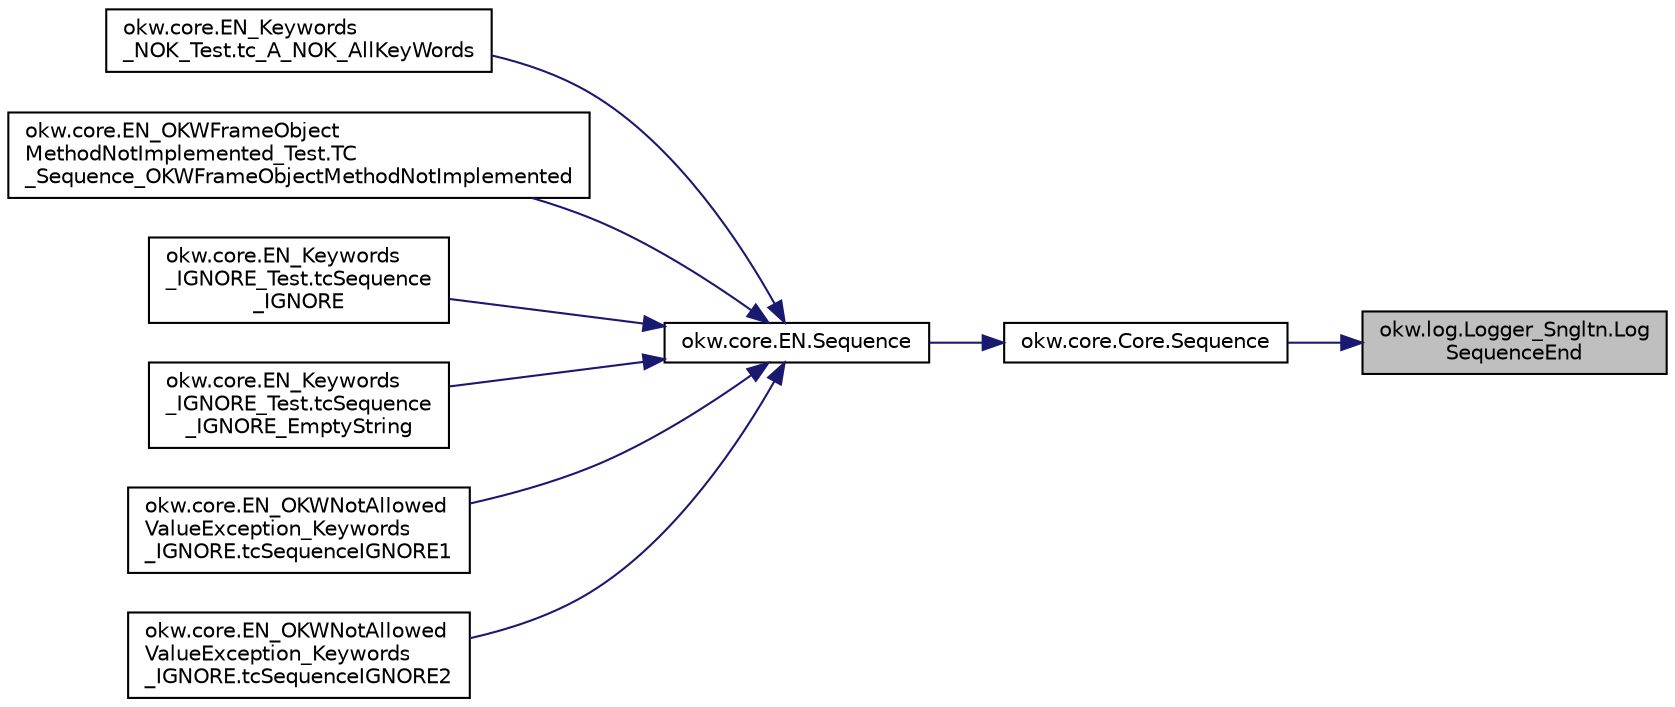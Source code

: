 digraph "okw.log.Logger_Sngltn.LogSequenceEnd"
{
 // INTERACTIVE_SVG=YES
 // LATEX_PDF_SIZE
  edge [fontname="Helvetica",fontsize="10",labelfontname="Helvetica",labelfontsize="10"];
  node [fontname="Helvetica",fontsize="10",shape=record];
  rankdir="RL";
  Node1 [label="okw.log.Logger_Sngltn.Log\lSequenceEnd",height=0.2,width=0.4,color="black", fillcolor="grey75", style="filled", fontcolor="black",tooltip="LogSequenceEnd:"];
  Node1 -> Node2 [dir="back",color="midnightblue",fontsize="10",style="solid",fontname="Helvetica"];
  Node2 [label="okw.core.Core.Sequence",height=0.2,width=0.4,color="black", fillcolor="white", style="filled",URL="$classokw_1_1core_1_1_core.html#ab0cd601b3ec8b8e20755ed24a3d8680b",tooltip="Ruft die Sequenz eines Fensters auf."];
  Node2 -> Node3 [dir="back",color="midnightblue",fontsize="10",style="solid",fontname="Helvetica"];
  Node3 [label="okw.core.EN.Sequence",height=0.2,width=0.4,color="black", fillcolor="white", style="filled",URL="$classokw_1_1core_1_1_e_n.html#a793e46a7e683652b6d2a860519153079",tooltip="Ruft die Sequenz eines Fensters auf."];
  Node3 -> Node4 [dir="back",color="midnightblue",fontsize="10",style="solid",fontname="Helvetica"];
  Node4 [label="okw.core.EN_Keywords\l_NOK_Test.tc_A_NOK_AllKeyWords",height=0.2,width=0.4,color="black", fillcolor="white", style="filled",URL="$classokw_1_1core_1_1_e_n___keywords___n_o_k___test.html#accf1c3d2b1258a59b77ae759a7ee0aeb",tooltip="Prüft methoden aufruf für einen einfachen Click."];
  Node3 -> Node5 [dir="back",color="midnightblue",fontsize="10",style="solid",fontname="Helvetica"];
  Node5 [label="okw.core.EN_OKWFrameObject\lMethodNotImplemented_Test.TC\l_Sequence_OKWFrameObjectMethodNotImplemented",height=0.2,width=0.4,color="black", fillcolor="white", style="filled",URL="$classokw_1_1core_1_1_e_n___o_k_w_frame_object_method_not_implemented___test.html#a745b1d74a3907c8f88ce273b60147531",tooltip="Prüft ob die Ausnahme OKWFrameObjectMethodNotImplemented von Sequence( FN, SEQ_NAME,..."];
  Node3 -> Node6 [dir="back",color="midnightblue",fontsize="10",style="solid",fontname="Helvetica"];
  Node6 [label="okw.core.EN_Keywords\l_IGNORE_Test.tcSequence\l_IGNORE",height=0.2,width=0.4,color="black", fillcolor="white", style="filled",URL="$classokw_1_1core_1_1_e_n___keywords___i_g_n_o_r_e___test.html#a7d9b11f1da9162efee7e79f43e6076a9",tooltip=" "];
  Node3 -> Node7 [dir="back",color="midnightblue",fontsize="10",style="solid",fontname="Helvetica"];
  Node7 [label="okw.core.EN_Keywords\l_IGNORE_Test.tcSequence\l_IGNORE_EmptyString",height=0.2,width=0.4,color="black", fillcolor="white", style="filled",URL="$classokw_1_1core_1_1_e_n___keywords___i_g_n_o_r_e___test.html#acd81db1de16b4a5bea36a9cc619d85e0",tooltip=" "];
  Node3 -> Node8 [dir="back",color="midnightblue",fontsize="10",style="solid",fontname="Helvetica"];
  Node8 [label="okw.core.EN_OKWNotAllowed\lValueException_Keywords\l_IGNORE.tcSequenceIGNORE1",height=0.2,width=0.4,color="black", fillcolor="white", style="filled",URL="$classokw_1_1core_1_1_e_n___o_k_w_not_allowed_value_exception___keywords___i_g_n_o_r_e.html#aede083ce6f7a2c0bdbb81349cf0b39c1",tooltip="Prüft ob \"${IGNORE} \" die Ausnahme okw.exceptions.OKWNotAllowedValueException auslöst."];
  Node3 -> Node9 [dir="back",color="midnightblue",fontsize="10",style="solid",fontname="Helvetica"];
  Node9 [label="okw.core.EN_OKWNotAllowed\lValueException_Keywords\l_IGNORE.tcSequenceIGNORE2",height=0.2,width=0.4,color="black", fillcolor="white", style="filled",URL="$classokw_1_1core_1_1_e_n___o_k_w_not_allowed_value_exception___keywords___i_g_n_o_r_e.html#ab12126683915e3982020d7ef6812d47f",tooltip="Prüft ob \"\"${IGNORE}${TCN}\" die Ausnahme okw.exceptions.OKWNotAllowedValueException auslöst."];
}
